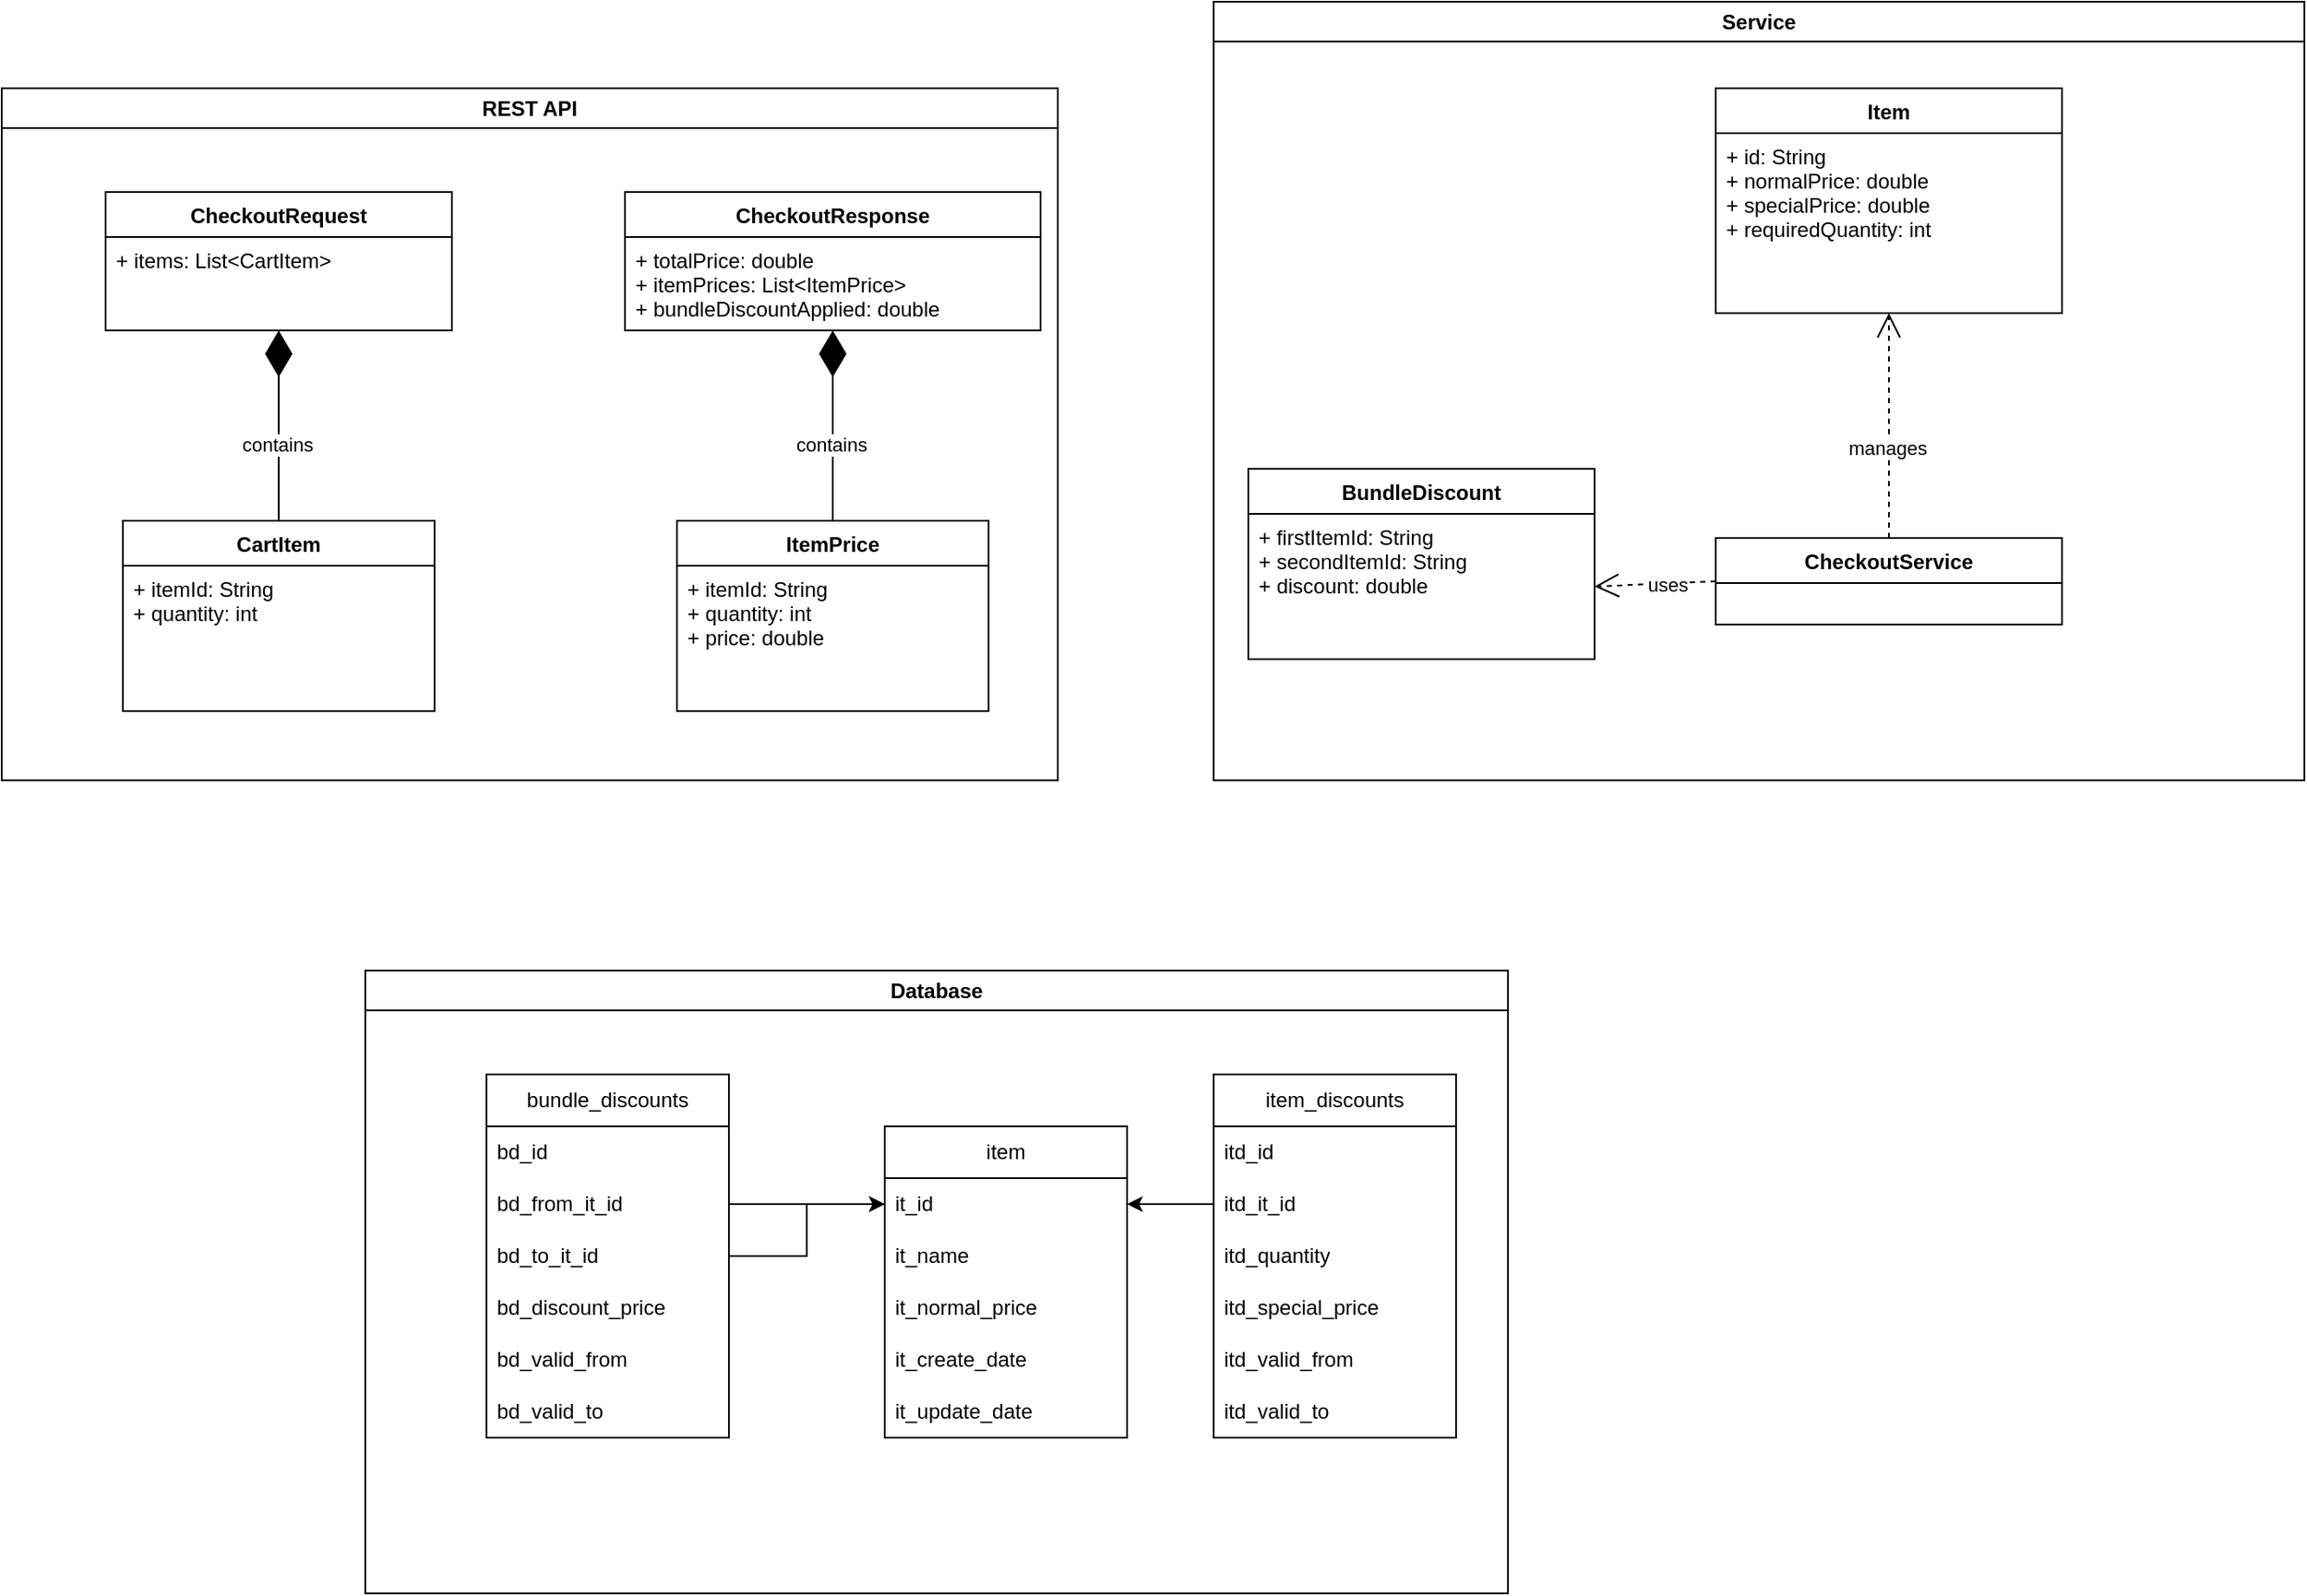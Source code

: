 <mxfile version="24.6.3" type="google">
  <diagram id="shopping-cart-classes" name="Shopping Cart Classes">
    <mxGraphModel dx="2716" dy="1179" grid="1" gridSize="10" guides="1" tooltips="1" connect="1" arrows="1" fold="1" page="1" pageScale="1" pageWidth="850" pageHeight="1100" math="0" shadow="0">
      <root>
        <mxCell id="0" />
        <mxCell id="1" parent="0" />
        <mxCell id="mLEqLvMPQNFOAO5eKtlC-22" value="REST API" style="swimlane;whiteSpace=wrap;html=1;" vertex="1" parent="1">
          <mxGeometry x="-490" y="80" width="610" height="400" as="geometry" />
        </mxCell>
        <mxCell id="6" value="CheckoutRequest" style="swimlane;fontStyle=1;align=center;verticalAlign=top;childLayout=stackLayout;horizontal=1;startSize=26;horizontalStack=0;resizeParent=1;resizeParentMax=0;resizeLast=0;collapsible=1;marginBottom=0;" parent="mLEqLvMPQNFOAO5eKtlC-22" vertex="1">
          <mxGeometry x="60" y="60" width="200" height="80" as="geometry" />
        </mxCell>
        <mxCell id="7" value="+ items: List&lt;CartItem&gt;" style="text;strokeColor=none;fillColor=none;align=left;verticalAlign=top;spacingLeft=4;spacingRight=4;overflow=hidden;rotatable=0;points=[[0,0.5],[1,0.5]];portConstraint=eastwest;" parent="6" vertex="1">
          <mxGeometry y="26" width="200" height="54" as="geometry" />
        </mxCell>
        <mxCell id="8" value="CheckoutResponse" style="swimlane;fontStyle=1;align=center;verticalAlign=top;childLayout=stackLayout;horizontal=1;startSize=26;horizontalStack=0;resizeParent=1;resizeParentMax=0;resizeLast=0;collapsible=1;marginBottom=0;" parent="mLEqLvMPQNFOAO5eKtlC-22" vertex="1">
          <mxGeometry x="360" y="60" width="240" height="80" as="geometry" />
        </mxCell>
        <mxCell id="9" value="+ totalPrice: double&#xa;+ itemPrices: List&lt;ItemPrice&gt;&#xa;+ bundleDiscountApplied: double" style="text;strokeColor=none;fillColor=none;align=left;verticalAlign=top;spacingLeft=4;spacingRight=4;overflow=hidden;rotatable=0;points=[[0,0.5],[1,0.5]];portConstraint=eastwest;" parent="8" vertex="1">
          <mxGeometry y="26" width="240" height="54" as="geometry" />
        </mxCell>
        <mxCell id="4" value="CartItem" style="swimlane;fontStyle=1;align=center;verticalAlign=top;childLayout=stackLayout;horizontal=1;startSize=26;horizontalStack=0;resizeParent=1;resizeParentMax=0;resizeLast=0;collapsible=1;marginBottom=0;" parent="mLEqLvMPQNFOAO5eKtlC-22" vertex="1">
          <mxGeometry x="70" y="250" width="180" height="110" as="geometry" />
        </mxCell>
        <mxCell id="5" value="+ itemId: String&#xa;+ quantity: int" style="text;strokeColor=none;fillColor=none;align=left;verticalAlign=top;spacingLeft=4;spacingRight=4;overflow=hidden;rotatable=0;points=[[0,0.5],[1,0.5]];portConstraint=eastwest;" parent="4" vertex="1">
          <mxGeometry y="26" width="180" height="84" as="geometry" />
        </mxCell>
        <mxCell id="15" value="" style="endArrow=diamondThin;endFill=1;endSize=24;html=1;exitX=0.5;exitY=0;exitDx=0;exitDy=0;entryX=0.5;entryY=1;entryDx=0;entryDy=0;" parent="mLEqLvMPQNFOAO5eKtlC-22" source="4" target="6" edge="1">
          <mxGeometry width="160" relative="1" as="geometry" />
        </mxCell>
        <mxCell id="16" value="contains" style="edgeLabel;html=1;align=center;verticalAlign=middle;resizable=0;points=[];" parent="15" vertex="1" connectable="0">
          <mxGeometry x="-0.2" y="1" relative="1" as="geometry">
            <mxPoint as="offset" />
          </mxGeometry>
        </mxCell>
        <mxCell id="10" value="ItemPrice" style="swimlane;fontStyle=1;align=center;verticalAlign=top;childLayout=stackLayout;horizontal=1;startSize=26;horizontalStack=0;resizeParent=1;resizeParentMax=0;resizeLast=0;collapsible=1;marginBottom=0;" parent="mLEqLvMPQNFOAO5eKtlC-22" vertex="1">
          <mxGeometry x="390" y="250" width="180" height="110" as="geometry" />
        </mxCell>
        <mxCell id="11" value="+ itemId: String&#xa;+ quantity: int&#xa;+ price: double" style="text;strokeColor=none;fillColor=none;align=left;verticalAlign=top;spacingLeft=4;spacingRight=4;overflow=hidden;rotatable=0;points=[[0,0.5],[1,0.5]];portConstraint=eastwest;" parent="10" vertex="1">
          <mxGeometry y="26" width="180" height="84" as="geometry" />
        </mxCell>
        <mxCell id="17" value="" style="endArrow=diamondThin;endFill=1;endSize=24;html=1;exitX=0.5;exitY=0;exitDx=0;exitDy=0;entryX=0.5;entryY=1;entryDx=0;entryDy=0;" parent="mLEqLvMPQNFOAO5eKtlC-22" source="10" target="8" edge="1">
          <mxGeometry width="160" relative="1" as="geometry" />
        </mxCell>
        <mxCell id="18" value="contains" style="edgeLabel;html=1;align=center;verticalAlign=middle;resizable=0;points=[];" parent="17" vertex="1" connectable="0">
          <mxGeometry x="-0.2" y="1" relative="1" as="geometry">
            <mxPoint as="offset" />
          </mxGeometry>
        </mxCell>
        <mxCell id="mLEqLvMPQNFOAO5eKtlC-24" value="Service" style="swimlane;whiteSpace=wrap;html=1;" vertex="1" parent="1">
          <mxGeometry x="210" y="30" width="630" height="450" as="geometry" />
        </mxCell>
        <mxCell id="2" value="Item" style="swimlane;fontStyle=1;align=center;verticalAlign=top;childLayout=stackLayout;horizontal=1;startSize=26;horizontalStack=0;resizeParent=1;resizeParentMax=0;resizeLast=0;collapsible=1;marginBottom=0;" parent="mLEqLvMPQNFOAO5eKtlC-24" vertex="1">
          <mxGeometry x="290" y="50" width="200" height="130" as="geometry" />
        </mxCell>
        <mxCell id="3" value="+ id: String&#xa;+ normalPrice: double&#xa;+ specialPrice: double&#xa;+ requiredQuantity: int" style="text;strokeColor=none;fillColor=none;align=left;verticalAlign=top;spacingLeft=4;spacingRight=4;overflow=hidden;rotatable=0;points=[[0,0.5],[1,0.5]];portConstraint=eastwest;" parent="2" vertex="1">
          <mxGeometry y="26" width="200" height="104" as="geometry" />
        </mxCell>
        <mxCell id="14" value="CheckoutService" style="swimlane;fontStyle=1;align=center;verticalAlign=top;childLayout=stackLayout;horizontal=1;startSize=26;horizontalStack=0;resizeParent=1;resizeParentMax=0;resizeLast=0;collapsible=1;marginBottom=0;" parent="mLEqLvMPQNFOAO5eKtlC-24" vertex="1">
          <mxGeometry x="290" y="310" width="200" height="50" as="geometry" />
        </mxCell>
        <mxCell id="21" value="" style="endArrow=open;endSize=12;dashed=1;html=1;exitX=0.5;exitY=0;exitDx=0;exitDy=0;entryX=0.5;entryY=1;entryDx=0;entryDy=0;" parent="mLEqLvMPQNFOAO5eKtlC-24" source="14" target="2" edge="1">
          <mxGeometry width="160" relative="1" as="geometry">
            <Array as="points" />
          </mxGeometry>
        </mxCell>
        <mxCell id="22" value="manages" style="edgeLabel;html=1;align=center;verticalAlign=middle;resizable=0;points=[];" parent="21" vertex="1" connectable="0">
          <mxGeometry x="-0.2" y="1" relative="1" as="geometry">
            <mxPoint as="offset" />
          </mxGeometry>
        </mxCell>
        <mxCell id="12" value="BundleDiscount" style="swimlane;fontStyle=1;align=center;verticalAlign=top;childLayout=stackLayout;horizontal=1;startSize=26;horizontalStack=0;resizeParent=1;resizeParentMax=0;resizeLast=0;collapsible=1;marginBottom=0;" parent="mLEqLvMPQNFOAO5eKtlC-24" vertex="1">
          <mxGeometry x="20" y="270" width="200" height="110" as="geometry" />
        </mxCell>
        <mxCell id="13" value="+ firstItemId: String&#xa;+ secondItemId: String&#xa;+ discount: double" style="text;strokeColor=none;fillColor=none;align=left;verticalAlign=top;spacingLeft=4;spacingRight=4;overflow=hidden;rotatable=0;points=[[0,0.5],[1,0.5]];portConstraint=eastwest;" parent="12" vertex="1">
          <mxGeometry y="26" width="200" height="84" as="geometry" />
        </mxCell>
        <mxCell id="19" value="" style="endArrow=open;endSize=12;dashed=1;html=1;exitX=0;exitY=0.5;exitDx=0;exitDy=0;entryX=1;entryY=0.5;entryDx=0;entryDy=0;" parent="mLEqLvMPQNFOAO5eKtlC-24" source="14" target="13" edge="1">
          <mxGeometry width="160" relative="1" as="geometry" />
        </mxCell>
        <mxCell id="20" value="uses" style="edgeLabel;html=1;align=center;verticalAlign=middle;resizable=0;points=[];" parent="19" vertex="1" connectable="0">
          <mxGeometry x="-0.2" y="1" relative="1" as="geometry">
            <mxPoint as="offset" />
          </mxGeometry>
        </mxCell>
        <mxCell id="mLEqLvMPQNFOAO5eKtlC-25" value="Database" style="swimlane;whiteSpace=wrap;html=1;" vertex="1" parent="1">
          <mxGeometry x="-280" y="590" width="660" height="360" as="geometry" />
        </mxCell>
        <mxCell id="mLEqLvMPQNFOAO5eKtlC-32" value="item" style="swimlane;fontStyle=0;childLayout=stackLayout;horizontal=1;startSize=30;horizontalStack=0;resizeParent=1;resizeParentMax=0;resizeLast=0;collapsible=1;marginBottom=0;whiteSpace=wrap;html=1;" vertex="1" parent="mLEqLvMPQNFOAO5eKtlC-25">
          <mxGeometry x="300" y="90" width="140" height="180" as="geometry" />
        </mxCell>
        <mxCell id="mLEqLvMPQNFOAO5eKtlC-33" value="it_id" style="text;strokeColor=none;fillColor=none;align=left;verticalAlign=middle;spacingLeft=4;spacingRight=4;overflow=hidden;points=[[0,0.5],[1,0.5]];portConstraint=eastwest;rotatable=0;whiteSpace=wrap;html=1;" vertex="1" parent="mLEqLvMPQNFOAO5eKtlC-32">
          <mxGeometry y="30" width="140" height="30" as="geometry" />
        </mxCell>
        <mxCell id="mLEqLvMPQNFOAO5eKtlC-34" value="it_name" style="text;strokeColor=none;fillColor=none;align=left;verticalAlign=middle;spacingLeft=4;spacingRight=4;overflow=hidden;points=[[0,0.5],[1,0.5]];portConstraint=eastwest;rotatable=0;whiteSpace=wrap;html=1;" vertex="1" parent="mLEqLvMPQNFOAO5eKtlC-32">
          <mxGeometry y="60" width="140" height="30" as="geometry" />
        </mxCell>
        <mxCell id="mLEqLvMPQNFOAO5eKtlC-35" value="it_normal_price" style="text;strokeColor=none;fillColor=none;align=left;verticalAlign=middle;spacingLeft=4;spacingRight=4;overflow=hidden;points=[[0,0.5],[1,0.5]];portConstraint=eastwest;rotatable=0;whiteSpace=wrap;html=1;" vertex="1" parent="mLEqLvMPQNFOAO5eKtlC-32">
          <mxGeometry y="90" width="140" height="30" as="geometry" />
        </mxCell>
        <mxCell id="mLEqLvMPQNFOAO5eKtlC-41" value="it_create_date" style="text;strokeColor=none;fillColor=none;align=left;verticalAlign=middle;spacingLeft=4;spacingRight=4;overflow=hidden;points=[[0,0.5],[1,0.5]];portConstraint=eastwest;rotatable=0;whiteSpace=wrap;html=1;" vertex="1" parent="mLEqLvMPQNFOAO5eKtlC-32">
          <mxGeometry y="120" width="140" height="30" as="geometry" />
        </mxCell>
        <mxCell id="mLEqLvMPQNFOAO5eKtlC-42" value="it_update_date" style="text;strokeColor=none;fillColor=none;align=left;verticalAlign=middle;spacingLeft=4;spacingRight=4;overflow=hidden;points=[[0,0.5],[1,0.5]];portConstraint=eastwest;rotatable=0;whiteSpace=wrap;html=1;" vertex="1" parent="mLEqLvMPQNFOAO5eKtlC-32">
          <mxGeometry y="150" width="140" height="30" as="geometry" />
        </mxCell>
        <mxCell id="mLEqLvMPQNFOAO5eKtlC-28" value="item_discounts" style="swimlane;fontStyle=0;childLayout=stackLayout;horizontal=1;startSize=30;horizontalStack=0;resizeParent=1;resizeParentMax=0;resizeLast=0;collapsible=1;marginBottom=0;whiteSpace=wrap;html=1;" vertex="1" parent="mLEqLvMPQNFOAO5eKtlC-25">
          <mxGeometry x="490" y="60" width="140" height="210" as="geometry" />
        </mxCell>
        <mxCell id="mLEqLvMPQNFOAO5eKtlC-30" value="itd_id" style="text;strokeColor=none;fillColor=none;align=left;verticalAlign=middle;spacingLeft=4;spacingRight=4;overflow=hidden;points=[[0,0.5],[1,0.5]];portConstraint=eastwest;rotatable=0;whiteSpace=wrap;html=1;" vertex="1" parent="mLEqLvMPQNFOAO5eKtlC-28">
          <mxGeometry y="30" width="140" height="30" as="geometry" />
        </mxCell>
        <mxCell id="mLEqLvMPQNFOAO5eKtlC-31" value="itd_it_id" style="text;strokeColor=none;fillColor=none;align=left;verticalAlign=middle;spacingLeft=4;spacingRight=4;overflow=hidden;points=[[0,0.5],[1,0.5]];portConstraint=eastwest;rotatable=0;whiteSpace=wrap;html=1;" vertex="1" parent="mLEqLvMPQNFOAO5eKtlC-28">
          <mxGeometry y="60" width="140" height="30" as="geometry" />
        </mxCell>
        <mxCell id="mLEqLvMPQNFOAO5eKtlC-43" value="itd_quantity" style="text;strokeColor=none;fillColor=none;align=left;verticalAlign=middle;spacingLeft=4;spacingRight=4;overflow=hidden;points=[[0,0.5],[1,0.5]];portConstraint=eastwest;rotatable=0;whiteSpace=wrap;html=1;" vertex="1" parent="mLEqLvMPQNFOAO5eKtlC-28">
          <mxGeometry y="90" width="140" height="30" as="geometry" />
        </mxCell>
        <mxCell id="mLEqLvMPQNFOAO5eKtlC-44" value="itd_special_price" style="text;strokeColor=none;fillColor=none;align=left;verticalAlign=middle;spacingLeft=4;spacingRight=4;overflow=hidden;points=[[0,0.5],[1,0.5]];portConstraint=eastwest;rotatable=0;whiteSpace=wrap;html=1;" vertex="1" parent="mLEqLvMPQNFOAO5eKtlC-28">
          <mxGeometry y="120" width="140" height="30" as="geometry" />
        </mxCell>
        <mxCell id="mLEqLvMPQNFOAO5eKtlC-45" value="itd_valid_from" style="text;strokeColor=none;fillColor=none;align=left;verticalAlign=middle;spacingLeft=4;spacingRight=4;overflow=hidden;points=[[0,0.5],[1,0.5]];portConstraint=eastwest;rotatable=0;whiteSpace=wrap;html=1;" vertex="1" parent="mLEqLvMPQNFOAO5eKtlC-28">
          <mxGeometry y="150" width="140" height="30" as="geometry" />
        </mxCell>
        <mxCell id="mLEqLvMPQNFOAO5eKtlC-46" value="itd_valid_to" style="text;strokeColor=none;fillColor=none;align=left;verticalAlign=middle;spacingLeft=4;spacingRight=4;overflow=hidden;points=[[0,0.5],[1,0.5]];portConstraint=eastwest;rotatable=0;whiteSpace=wrap;html=1;" vertex="1" parent="mLEqLvMPQNFOAO5eKtlC-28">
          <mxGeometry y="180" width="140" height="30" as="geometry" />
        </mxCell>
        <mxCell id="mLEqLvMPQNFOAO5eKtlC-51" style="edgeStyle=orthogonalEdgeStyle;rounded=0;orthogonalLoop=1;jettySize=auto;html=1;" edge="1" parent="mLEqLvMPQNFOAO5eKtlC-25" source="mLEqLvMPQNFOAO5eKtlC-31" target="mLEqLvMPQNFOAO5eKtlC-33">
          <mxGeometry relative="1" as="geometry" />
        </mxCell>
        <mxCell id="mLEqLvMPQNFOAO5eKtlC-36" value="bundle_discounts" style="swimlane;fontStyle=0;childLayout=stackLayout;horizontal=1;startSize=30;horizontalStack=0;resizeParent=1;resizeParentMax=0;resizeLast=0;collapsible=1;marginBottom=0;whiteSpace=wrap;html=1;" vertex="1" parent="mLEqLvMPQNFOAO5eKtlC-25">
          <mxGeometry x="70" y="60" width="140" height="210" as="geometry" />
        </mxCell>
        <mxCell id="mLEqLvMPQNFOAO5eKtlC-37" value="bd_id" style="text;strokeColor=none;fillColor=none;align=left;verticalAlign=middle;spacingLeft=4;spacingRight=4;overflow=hidden;points=[[0,0.5],[1,0.5]];portConstraint=eastwest;rotatable=0;whiteSpace=wrap;html=1;" vertex="1" parent="mLEqLvMPQNFOAO5eKtlC-36">
          <mxGeometry y="30" width="140" height="30" as="geometry" />
        </mxCell>
        <mxCell id="mLEqLvMPQNFOAO5eKtlC-38" value="bd_from_it_id" style="text;strokeColor=none;fillColor=none;align=left;verticalAlign=middle;spacingLeft=4;spacingRight=4;overflow=hidden;points=[[0,0.5],[1,0.5]];portConstraint=eastwest;rotatable=0;whiteSpace=wrap;html=1;" vertex="1" parent="mLEqLvMPQNFOAO5eKtlC-36">
          <mxGeometry y="60" width="140" height="30" as="geometry" />
        </mxCell>
        <mxCell id="mLEqLvMPQNFOAO5eKtlC-39" value="bd_to_it_id" style="text;strokeColor=none;fillColor=none;align=left;verticalAlign=middle;spacingLeft=4;spacingRight=4;overflow=hidden;points=[[0,0.5],[1,0.5]];portConstraint=eastwest;rotatable=0;whiteSpace=wrap;html=1;" vertex="1" parent="mLEqLvMPQNFOAO5eKtlC-36">
          <mxGeometry y="90" width="140" height="30" as="geometry" />
        </mxCell>
        <mxCell id="mLEqLvMPQNFOAO5eKtlC-47" value="bd_discount_price" style="text;strokeColor=none;fillColor=none;align=left;verticalAlign=middle;spacingLeft=4;spacingRight=4;overflow=hidden;points=[[0,0.5],[1,0.5]];portConstraint=eastwest;rotatable=0;whiteSpace=wrap;html=1;" vertex="1" parent="mLEqLvMPQNFOAO5eKtlC-36">
          <mxGeometry y="120" width="140" height="30" as="geometry" />
        </mxCell>
        <mxCell id="mLEqLvMPQNFOAO5eKtlC-48" value="bd_valid_from" style="text;strokeColor=none;fillColor=none;align=left;verticalAlign=middle;spacingLeft=4;spacingRight=4;overflow=hidden;points=[[0,0.5],[1,0.5]];portConstraint=eastwest;rotatable=0;whiteSpace=wrap;html=1;" vertex="1" parent="mLEqLvMPQNFOAO5eKtlC-36">
          <mxGeometry y="150" width="140" height="30" as="geometry" />
        </mxCell>
        <mxCell id="mLEqLvMPQNFOAO5eKtlC-49" value="bd_valid_to" style="text;strokeColor=none;fillColor=none;align=left;verticalAlign=middle;spacingLeft=4;spacingRight=4;overflow=hidden;points=[[0,0.5],[1,0.5]];portConstraint=eastwest;rotatable=0;whiteSpace=wrap;html=1;" vertex="1" parent="mLEqLvMPQNFOAO5eKtlC-36">
          <mxGeometry y="180" width="140" height="30" as="geometry" />
        </mxCell>
        <mxCell id="mLEqLvMPQNFOAO5eKtlC-52" style="edgeStyle=orthogonalEdgeStyle;rounded=0;orthogonalLoop=1;jettySize=auto;html=1;" edge="1" parent="mLEqLvMPQNFOAO5eKtlC-25" source="mLEqLvMPQNFOAO5eKtlC-38" target="mLEqLvMPQNFOAO5eKtlC-33">
          <mxGeometry relative="1" as="geometry" />
        </mxCell>
        <mxCell id="mLEqLvMPQNFOAO5eKtlC-53" style="edgeStyle=orthogonalEdgeStyle;rounded=0;orthogonalLoop=1;jettySize=auto;html=1;" edge="1" parent="mLEqLvMPQNFOAO5eKtlC-25" source="mLEqLvMPQNFOAO5eKtlC-39" target="mLEqLvMPQNFOAO5eKtlC-33">
          <mxGeometry relative="1" as="geometry" />
        </mxCell>
      </root>
    </mxGraphModel>
  </diagram>
</mxfile>

